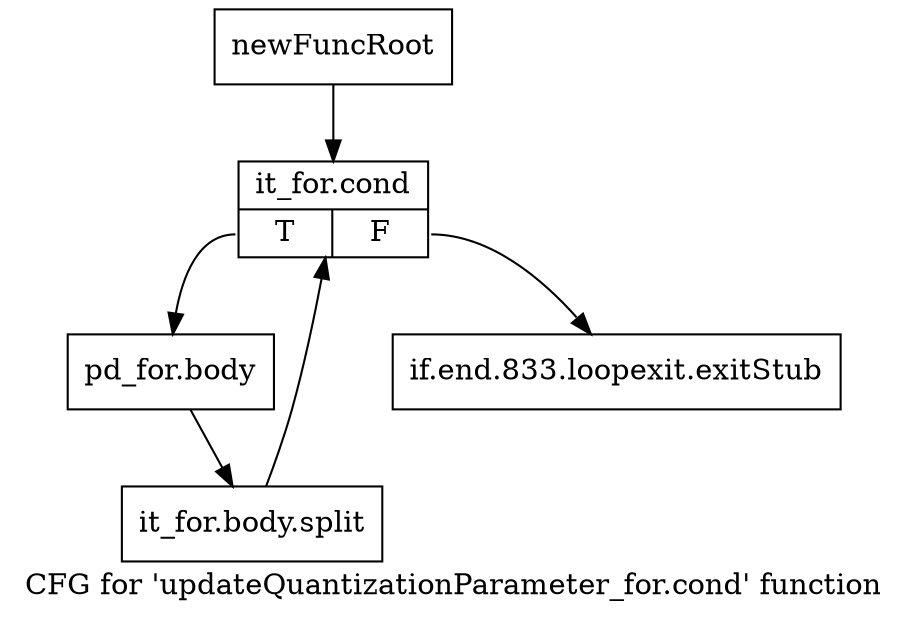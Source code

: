 digraph "CFG for 'updateQuantizationParameter_for.cond' function" {
	label="CFG for 'updateQuantizationParameter_for.cond' function";

	Node0x2809720 [shape=record,label="{newFuncRoot}"];
	Node0x2809720 -> Node0x28097c0;
	Node0x2809770 [shape=record,label="{if.end.833.loopexit.exitStub}"];
	Node0x28097c0 [shape=record,label="{it_for.cond|{<s0>T|<s1>F}}"];
	Node0x28097c0:s0 -> Node0x2809810;
	Node0x28097c0:s1 -> Node0x2809770;
	Node0x2809810 [shape=record,label="{pd_for.body}"];
	Node0x2809810 -> Node0x38cc230;
	Node0x38cc230 [shape=record,label="{it_for.body.split}"];
	Node0x38cc230 -> Node0x28097c0;
}
